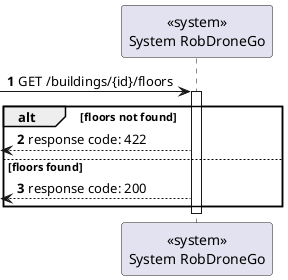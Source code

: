 @startuml
autonumber


participant "<<system>>\nSystem RobDroneGo" as sys

 [-> sys: GET /buildings/{id}/floors

activate sys
alt floors not found
    [<--sys : response code: 422
else floors found
    [<--sys : response code: 200
end
deactivate sys


@enduml
